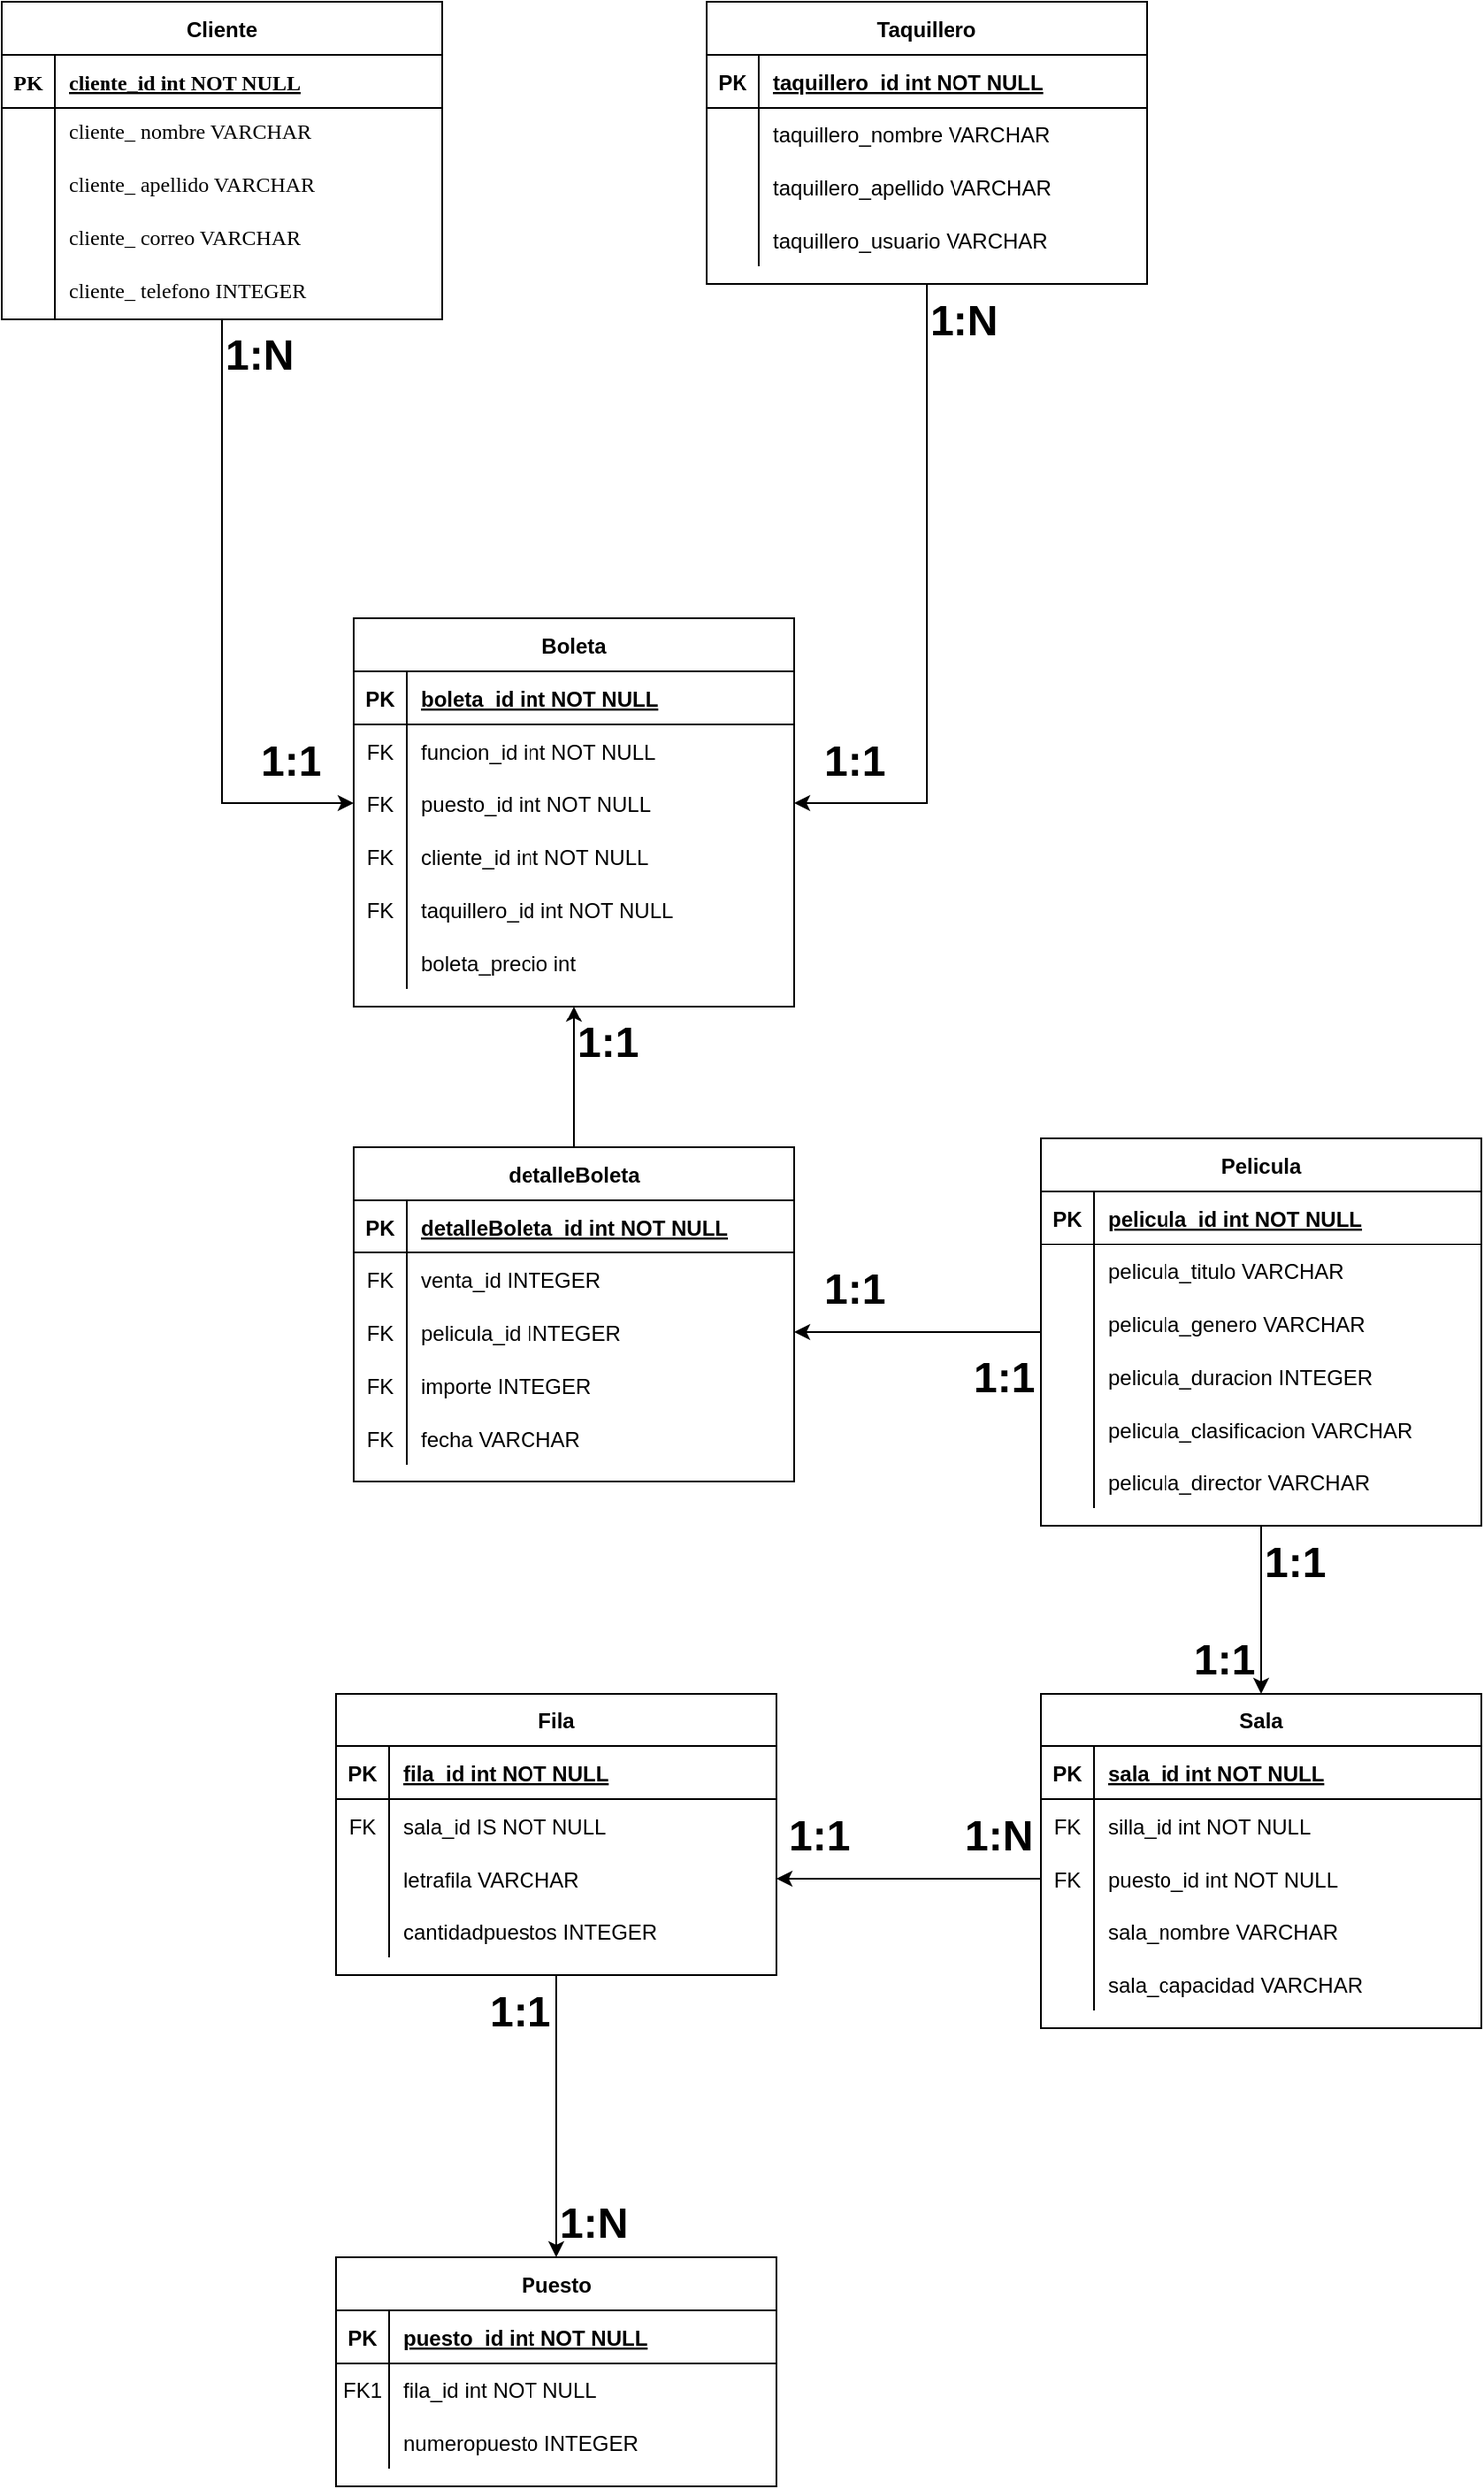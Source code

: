 <mxfile version="24.6.4" type="device">
  <diagram id="R2lEEEUBdFMjLlhIrx00" name="Page-1">
    <mxGraphModel dx="2092" dy="1554" grid="1" gridSize="10" guides="1" tooltips="1" connect="1" arrows="1" fold="1" page="1" pageScale="1" pageWidth="850" pageHeight="1100" math="0" shadow="0" extFonts="Permanent Marker^https://fonts.googleapis.com/css?family=Permanent+Marker">
      <root>
        <mxCell id="0" />
        <mxCell id="1" parent="0" />
        <mxCell id="C-vyLk0tnHw3VtMMgP7b-13" value="Sala" style="shape=table;startSize=30;container=1;collapsible=1;childLayout=tableLayout;fixedRows=1;rowLines=0;fontStyle=1;align=center;resizeLast=1;" parent="1" vertex="1">
          <mxGeometry x="595" y="970" width="250" height="190" as="geometry">
            <mxRectangle x="100" y="900" width="60" height="30" as="alternateBounds" />
          </mxGeometry>
        </mxCell>
        <mxCell id="C-vyLk0tnHw3VtMMgP7b-14" value="" style="shape=partialRectangle;collapsible=0;dropTarget=0;pointerEvents=0;fillColor=none;points=[[0,0.5],[1,0.5]];portConstraint=eastwest;top=0;left=0;right=0;bottom=1;" parent="C-vyLk0tnHw3VtMMgP7b-13" vertex="1">
          <mxGeometry y="30" width="250" height="30" as="geometry" />
        </mxCell>
        <mxCell id="C-vyLk0tnHw3VtMMgP7b-15" value="PK" style="shape=partialRectangle;overflow=hidden;connectable=0;fillColor=none;top=0;left=0;bottom=0;right=0;fontStyle=1;" parent="C-vyLk0tnHw3VtMMgP7b-14" vertex="1">
          <mxGeometry width="30" height="30" as="geometry">
            <mxRectangle width="30" height="30" as="alternateBounds" />
          </mxGeometry>
        </mxCell>
        <mxCell id="C-vyLk0tnHw3VtMMgP7b-16" value="sala_id int NOT NULL " style="shape=partialRectangle;overflow=hidden;connectable=0;fillColor=none;top=0;left=0;bottom=0;right=0;align=left;spacingLeft=6;fontStyle=5;" parent="C-vyLk0tnHw3VtMMgP7b-14" vertex="1">
          <mxGeometry x="30" width="220" height="30" as="geometry">
            <mxRectangle width="220" height="30" as="alternateBounds" />
          </mxGeometry>
        </mxCell>
        <mxCell id="c5PY7Ekf0iH2OtFs-mtX-126" value="" style="shape=partialRectangle;collapsible=0;dropTarget=0;pointerEvents=0;fillColor=none;points=[[0,0.5],[1,0.5]];portConstraint=eastwest;top=0;left=0;right=0;bottom=0;" parent="C-vyLk0tnHw3VtMMgP7b-13" vertex="1">
          <mxGeometry y="60" width="250" height="30" as="geometry" />
        </mxCell>
        <mxCell id="c5PY7Ekf0iH2OtFs-mtX-127" value="FK" style="shape=partialRectangle;overflow=hidden;connectable=0;fillColor=none;top=0;left=0;bottom=0;right=0;" parent="c5PY7Ekf0iH2OtFs-mtX-126" vertex="1">
          <mxGeometry width="30" height="30" as="geometry">
            <mxRectangle width="30" height="30" as="alternateBounds" />
          </mxGeometry>
        </mxCell>
        <mxCell id="c5PY7Ekf0iH2OtFs-mtX-128" value="silla_id int NOT NULL " style="shape=partialRectangle;overflow=hidden;connectable=0;fillColor=none;top=0;left=0;bottom=0;right=0;align=left;spacingLeft=6;" parent="c5PY7Ekf0iH2OtFs-mtX-126" vertex="1">
          <mxGeometry x="30" width="220" height="30" as="geometry">
            <mxRectangle width="220" height="30" as="alternateBounds" />
          </mxGeometry>
        </mxCell>
        <mxCell id="c5PY7Ekf0iH2OtFs-mtX-129" value="" style="shape=partialRectangle;collapsible=0;dropTarget=0;pointerEvents=0;fillColor=none;points=[[0,0.5],[1,0.5]];portConstraint=eastwest;top=0;left=0;right=0;bottom=0;" parent="C-vyLk0tnHw3VtMMgP7b-13" vertex="1">
          <mxGeometry y="90" width="250" height="30" as="geometry" />
        </mxCell>
        <mxCell id="c5PY7Ekf0iH2OtFs-mtX-130" value="FK" style="shape=partialRectangle;overflow=hidden;connectable=0;fillColor=none;top=0;left=0;bottom=0;right=0;" parent="c5PY7Ekf0iH2OtFs-mtX-129" vertex="1">
          <mxGeometry width="30" height="30" as="geometry">
            <mxRectangle width="30" height="30" as="alternateBounds" />
          </mxGeometry>
        </mxCell>
        <mxCell id="c5PY7Ekf0iH2OtFs-mtX-131" value="puesto_id int NOT NULL " style="shape=partialRectangle;overflow=hidden;connectable=0;fillColor=none;top=0;left=0;bottom=0;right=0;align=left;spacingLeft=6;" parent="c5PY7Ekf0iH2OtFs-mtX-129" vertex="1">
          <mxGeometry x="30" width="220" height="30" as="geometry">
            <mxRectangle width="220" height="30" as="alternateBounds" />
          </mxGeometry>
        </mxCell>
        <mxCell id="C-vyLk0tnHw3VtMMgP7b-20" value="" style="shape=partialRectangle;collapsible=0;dropTarget=0;pointerEvents=0;fillColor=none;points=[[0,0.5],[1,0.5]];portConstraint=eastwest;top=0;left=0;right=0;bottom=0;" parent="C-vyLk0tnHw3VtMMgP7b-13" vertex="1">
          <mxGeometry y="120" width="250" height="30" as="geometry" />
        </mxCell>
        <mxCell id="C-vyLk0tnHw3VtMMgP7b-21" value="" style="shape=partialRectangle;overflow=hidden;connectable=0;fillColor=none;top=0;left=0;bottom=0;right=0;" parent="C-vyLk0tnHw3VtMMgP7b-20" vertex="1">
          <mxGeometry width="30" height="30" as="geometry">
            <mxRectangle width="30" height="30" as="alternateBounds" />
          </mxGeometry>
        </mxCell>
        <mxCell id="C-vyLk0tnHw3VtMMgP7b-22" value="sala_nombre VARCHAR" style="shape=partialRectangle;overflow=hidden;connectable=0;fillColor=none;top=0;left=0;bottom=0;right=0;align=left;spacingLeft=6;" parent="C-vyLk0tnHw3VtMMgP7b-20" vertex="1">
          <mxGeometry x="30" width="220" height="30" as="geometry">
            <mxRectangle width="220" height="30" as="alternateBounds" />
          </mxGeometry>
        </mxCell>
        <mxCell id="c5PY7Ekf0iH2OtFs-mtX-123" value="" style="shape=partialRectangle;collapsible=0;dropTarget=0;pointerEvents=0;fillColor=none;points=[[0,0.5],[1,0.5]];portConstraint=eastwest;top=0;left=0;right=0;bottom=0;" parent="C-vyLk0tnHw3VtMMgP7b-13" vertex="1">
          <mxGeometry y="150" width="250" height="30" as="geometry" />
        </mxCell>
        <mxCell id="c5PY7Ekf0iH2OtFs-mtX-124" value="" style="shape=partialRectangle;overflow=hidden;connectable=0;fillColor=none;top=0;left=0;bottom=0;right=0;" parent="c5PY7Ekf0iH2OtFs-mtX-123" vertex="1">
          <mxGeometry width="30" height="30" as="geometry">
            <mxRectangle width="30" height="30" as="alternateBounds" />
          </mxGeometry>
        </mxCell>
        <mxCell id="c5PY7Ekf0iH2OtFs-mtX-125" value="sala_capacidad VARCHAR" style="shape=partialRectangle;overflow=hidden;connectable=0;fillColor=none;top=0;left=0;bottom=0;right=0;align=left;spacingLeft=6;" parent="c5PY7Ekf0iH2OtFs-mtX-123" vertex="1">
          <mxGeometry x="30" width="220" height="30" as="geometry">
            <mxRectangle width="220" height="30" as="alternateBounds" />
          </mxGeometry>
        </mxCell>
        <mxCell id="vUDzUZ7jGgGsliFwO7Wc-1" style="edgeStyle=orthogonalEdgeStyle;rounded=0;orthogonalLoop=1;jettySize=auto;html=1;entryX=0;entryY=0.5;entryDx=0;entryDy=0;" edge="1" parent="1" source="C-vyLk0tnHw3VtMMgP7b-23" target="c5PY7Ekf0iH2OtFs-mtX-48">
          <mxGeometry relative="1" as="geometry" />
        </mxCell>
        <mxCell id="C-vyLk0tnHw3VtMMgP7b-23" value="Cliente" style="shape=table;startSize=30;container=1;collapsible=1;childLayout=tableLayout;fixedRows=1;rowLines=0;fontStyle=1;align=center;resizeLast=1;" parent="1" vertex="1">
          <mxGeometry x="5" y="10" width="250" height="180" as="geometry">
            <mxRectangle x="100" y="30" width="80" height="30" as="alternateBounds" />
          </mxGeometry>
        </mxCell>
        <mxCell id="C-vyLk0tnHw3VtMMgP7b-24" value="" style="shape=partialRectangle;collapsible=0;dropTarget=0;pointerEvents=0;fillColor=none;points=[[0,0.5],[1,0.5]];portConstraint=eastwest;top=0;left=0;right=0;bottom=1;" parent="C-vyLk0tnHw3VtMMgP7b-23" vertex="1">
          <mxGeometry y="30" width="250" height="30" as="geometry" />
        </mxCell>
        <mxCell id="C-vyLk0tnHw3VtMMgP7b-25" value="PK" style="shape=partialRectangle;overflow=hidden;connectable=0;fillColor=none;top=0;left=0;bottom=0;right=0;fontStyle=1;fontFamily=Verdana;" parent="C-vyLk0tnHw3VtMMgP7b-24" vertex="1">
          <mxGeometry width="30" height="30" as="geometry">
            <mxRectangle width="30" height="30" as="alternateBounds" />
          </mxGeometry>
        </mxCell>
        <mxCell id="C-vyLk0tnHw3VtMMgP7b-26" value="cliente_id int NOT NULL " style="shape=partialRectangle;overflow=hidden;connectable=0;fillColor=none;top=0;left=0;bottom=0;right=0;align=left;spacingLeft=6;fontStyle=5;fontFamily=Tahoma;" parent="C-vyLk0tnHw3VtMMgP7b-24" vertex="1">
          <mxGeometry x="30" width="220" height="30" as="geometry">
            <mxRectangle width="220" height="30" as="alternateBounds" />
          </mxGeometry>
        </mxCell>
        <mxCell id="C-vyLk0tnHw3VtMMgP7b-27" value="" style="shape=partialRectangle;collapsible=0;dropTarget=0;pointerEvents=0;fillColor=none;points=[[0,0.5],[1,0.5]];portConstraint=eastwest;top=0;left=0;right=0;bottom=0;" parent="C-vyLk0tnHw3VtMMgP7b-23" vertex="1">
          <mxGeometry y="60" width="250" height="30" as="geometry" />
        </mxCell>
        <mxCell id="C-vyLk0tnHw3VtMMgP7b-28" value="" style="shape=partialRectangle;overflow=hidden;connectable=0;fillColor=none;top=0;left=0;bottom=0;right=0;verticalAlign=top;" parent="C-vyLk0tnHw3VtMMgP7b-27" vertex="1">
          <mxGeometry width="30" height="30" as="geometry">
            <mxRectangle width="30" height="30" as="alternateBounds" />
          </mxGeometry>
        </mxCell>
        <mxCell id="C-vyLk0tnHw3VtMMgP7b-29" value="cliente_ nombre VARCHAR " style="shape=partialRectangle;overflow=hidden;connectable=0;fillColor=none;top=0;left=0;bottom=0;right=0;align=left;spacingLeft=6;fontFamily=Tahoma;verticalAlign=top;fontStyle=0" parent="C-vyLk0tnHw3VtMMgP7b-27" vertex="1">
          <mxGeometry x="30" width="220" height="30" as="geometry">
            <mxRectangle width="220" height="30" as="alternateBounds" />
          </mxGeometry>
        </mxCell>
        <mxCell id="c5PY7Ekf0iH2OtFs-mtX-87" value="" style="shape=partialRectangle;collapsible=0;dropTarget=0;pointerEvents=0;fillColor=none;points=[[0,0.5],[1,0.5]];portConstraint=eastwest;top=0;left=0;right=0;bottom=0;" parent="C-vyLk0tnHw3VtMMgP7b-23" vertex="1">
          <mxGeometry y="90" width="250" height="30" as="geometry" />
        </mxCell>
        <mxCell id="c5PY7Ekf0iH2OtFs-mtX-88" value="" style="shape=partialRectangle;overflow=hidden;connectable=0;fillColor=none;top=0;left=0;bottom=0;right=0;verticalAlign=top;" parent="c5PY7Ekf0iH2OtFs-mtX-87" vertex="1">
          <mxGeometry width="30" height="30" as="geometry">
            <mxRectangle width="30" height="30" as="alternateBounds" />
          </mxGeometry>
        </mxCell>
        <mxCell id="c5PY7Ekf0iH2OtFs-mtX-89" value="cliente_ apellido VARCHAR" style="shape=partialRectangle;overflow=hidden;connectable=0;fillColor=none;top=0;left=0;bottom=0;right=0;align=left;spacingLeft=6;fontFamily=Tahoma;verticalAlign=top;" parent="c5PY7Ekf0iH2OtFs-mtX-87" vertex="1">
          <mxGeometry x="30" width="220" height="30" as="geometry">
            <mxRectangle width="220" height="30" as="alternateBounds" />
          </mxGeometry>
        </mxCell>
        <mxCell id="c5PY7Ekf0iH2OtFs-mtX-90" value="" style="shape=partialRectangle;collapsible=0;dropTarget=0;pointerEvents=0;fillColor=none;points=[[0,0.5],[1,0.5]];portConstraint=eastwest;top=0;left=0;right=0;bottom=0;" parent="C-vyLk0tnHw3VtMMgP7b-23" vertex="1">
          <mxGeometry y="120" width="250" height="30" as="geometry" />
        </mxCell>
        <mxCell id="c5PY7Ekf0iH2OtFs-mtX-91" value="" style="shape=partialRectangle;overflow=hidden;connectable=0;fillColor=none;top=0;left=0;bottom=0;right=0;verticalAlign=top;" parent="c5PY7Ekf0iH2OtFs-mtX-90" vertex="1">
          <mxGeometry width="30" height="30" as="geometry">
            <mxRectangle width="30" height="30" as="alternateBounds" />
          </mxGeometry>
        </mxCell>
        <mxCell id="c5PY7Ekf0iH2OtFs-mtX-92" value="cliente_ correo VARCHAR" style="shape=partialRectangle;overflow=hidden;connectable=0;fillColor=none;top=0;left=0;bottom=0;right=0;align=left;spacingLeft=6;fontFamily=Tahoma;verticalAlign=top;" parent="c5PY7Ekf0iH2OtFs-mtX-90" vertex="1">
          <mxGeometry x="30" width="220" height="30" as="geometry">
            <mxRectangle width="220" height="30" as="alternateBounds" />
          </mxGeometry>
        </mxCell>
        <mxCell id="c5PY7Ekf0iH2OtFs-mtX-93" value="" style="shape=partialRectangle;collapsible=0;dropTarget=0;pointerEvents=0;fillColor=none;points=[[0,0.5],[1,0.5]];portConstraint=eastwest;top=0;left=0;right=0;bottom=0;" parent="C-vyLk0tnHw3VtMMgP7b-23" vertex="1">
          <mxGeometry y="150" width="250" height="30" as="geometry" />
        </mxCell>
        <mxCell id="c5PY7Ekf0iH2OtFs-mtX-94" value="" style="shape=partialRectangle;overflow=hidden;connectable=0;fillColor=none;top=0;left=0;bottom=0;right=0;verticalAlign=top;" parent="c5PY7Ekf0iH2OtFs-mtX-93" vertex="1">
          <mxGeometry width="30" height="30" as="geometry">
            <mxRectangle width="30" height="30" as="alternateBounds" />
          </mxGeometry>
        </mxCell>
        <mxCell id="c5PY7Ekf0iH2OtFs-mtX-95" value="cliente_ telefono INTEGER" style="shape=partialRectangle;overflow=hidden;connectable=0;fillColor=none;top=0;left=0;bottom=0;right=0;align=left;spacingLeft=6;fontFamily=Tahoma;verticalAlign=top;" parent="c5PY7Ekf0iH2OtFs-mtX-93" vertex="1">
          <mxGeometry x="30" width="220" height="30" as="geometry">
            <mxRectangle width="220" height="30" as="alternateBounds" />
          </mxGeometry>
        </mxCell>
        <mxCell id="vUDzUZ7jGgGsliFwO7Wc-30" style="edgeStyle=orthogonalEdgeStyle;rounded=0;orthogonalLoop=1;jettySize=auto;html=1;entryX=0.5;entryY=0;entryDx=0;entryDy=0;" edge="1" parent="1" source="c5PY7Ekf0iH2OtFs-mtX-1" target="c5PY7Ekf0iH2OtFs-mtX-61">
          <mxGeometry relative="1" as="geometry" />
        </mxCell>
        <mxCell id="c5PY7Ekf0iH2OtFs-mtX-1" value="Fila" style="shape=table;startSize=30;container=1;collapsible=1;childLayout=tableLayout;fixedRows=1;rowLines=0;fontStyle=1;align=center;resizeLast=1;" parent="1" vertex="1">
          <mxGeometry x="195" y="970" width="250" height="160" as="geometry">
            <mxRectangle x="100" y="1240" width="80" height="30" as="alternateBounds" />
          </mxGeometry>
        </mxCell>
        <mxCell id="c5PY7Ekf0iH2OtFs-mtX-2" value="" style="shape=partialRectangle;collapsible=0;dropTarget=0;pointerEvents=0;fillColor=none;points=[[0,0.5],[1,0.5]];portConstraint=eastwest;top=0;left=0;right=0;bottom=1;" parent="c5PY7Ekf0iH2OtFs-mtX-1" vertex="1">
          <mxGeometry y="30" width="250" height="30" as="geometry" />
        </mxCell>
        <mxCell id="c5PY7Ekf0iH2OtFs-mtX-3" value="PK" style="shape=partialRectangle;overflow=hidden;connectable=0;fillColor=none;top=0;left=0;bottom=0;right=0;fontStyle=1;" parent="c5PY7Ekf0iH2OtFs-mtX-2" vertex="1">
          <mxGeometry width="30" height="30" as="geometry">
            <mxRectangle width="30" height="30" as="alternateBounds" />
          </mxGeometry>
        </mxCell>
        <mxCell id="c5PY7Ekf0iH2OtFs-mtX-4" value="fila_id int NOT NULL " style="shape=partialRectangle;overflow=hidden;connectable=0;fillColor=none;top=0;left=0;bottom=0;right=0;align=left;spacingLeft=6;fontStyle=5;" parent="c5PY7Ekf0iH2OtFs-mtX-2" vertex="1">
          <mxGeometry x="30" width="220" height="30" as="geometry">
            <mxRectangle width="220" height="30" as="alternateBounds" />
          </mxGeometry>
        </mxCell>
        <mxCell id="c5PY7Ekf0iH2OtFs-mtX-8" value="" style="shape=partialRectangle;collapsible=0;dropTarget=0;pointerEvents=0;fillColor=none;points=[[0,0.5],[1,0.5]];portConstraint=eastwest;top=0;left=0;right=0;bottom=0;" parent="c5PY7Ekf0iH2OtFs-mtX-1" vertex="1">
          <mxGeometry y="60" width="250" height="30" as="geometry" />
        </mxCell>
        <mxCell id="c5PY7Ekf0iH2OtFs-mtX-9" value="FK" style="shape=partialRectangle;overflow=hidden;connectable=0;fillColor=none;top=0;left=0;bottom=0;right=0;" parent="c5PY7Ekf0iH2OtFs-mtX-8" vertex="1">
          <mxGeometry width="30" height="30" as="geometry">
            <mxRectangle width="30" height="30" as="alternateBounds" />
          </mxGeometry>
        </mxCell>
        <mxCell id="c5PY7Ekf0iH2OtFs-mtX-10" value="sala_id IS NOT NULL" style="shape=partialRectangle;overflow=hidden;connectable=0;fillColor=none;top=0;left=0;bottom=0;right=0;align=left;spacingLeft=6;" parent="c5PY7Ekf0iH2OtFs-mtX-8" vertex="1">
          <mxGeometry x="30" width="220" height="30" as="geometry">
            <mxRectangle width="220" height="30" as="alternateBounds" />
          </mxGeometry>
        </mxCell>
        <mxCell id="c5PY7Ekf0iH2OtFs-mtX-111" value="" style="shape=partialRectangle;collapsible=0;dropTarget=0;pointerEvents=0;fillColor=none;points=[[0,0.5],[1,0.5]];portConstraint=eastwest;top=0;left=0;right=0;bottom=0;" parent="c5PY7Ekf0iH2OtFs-mtX-1" vertex="1">
          <mxGeometry y="90" width="250" height="30" as="geometry" />
        </mxCell>
        <mxCell id="c5PY7Ekf0iH2OtFs-mtX-112" value="" style="shape=partialRectangle;overflow=hidden;connectable=0;fillColor=none;top=0;left=0;bottom=0;right=0;" parent="c5PY7Ekf0iH2OtFs-mtX-111" vertex="1">
          <mxGeometry width="30" height="30" as="geometry">
            <mxRectangle width="30" height="30" as="alternateBounds" />
          </mxGeometry>
        </mxCell>
        <mxCell id="c5PY7Ekf0iH2OtFs-mtX-113" value="letrafila VARCHAR" style="shape=partialRectangle;overflow=hidden;connectable=0;fillColor=none;top=0;left=0;bottom=0;right=0;align=left;spacingLeft=6;" parent="c5PY7Ekf0iH2OtFs-mtX-111" vertex="1">
          <mxGeometry x="30" width="220" height="30" as="geometry">
            <mxRectangle width="220" height="30" as="alternateBounds" />
          </mxGeometry>
        </mxCell>
        <mxCell id="c5PY7Ekf0iH2OtFs-mtX-108" value="" style="shape=partialRectangle;collapsible=0;dropTarget=0;pointerEvents=0;fillColor=none;points=[[0,0.5],[1,0.5]];portConstraint=eastwest;top=0;left=0;right=0;bottom=0;" parent="c5PY7Ekf0iH2OtFs-mtX-1" vertex="1">
          <mxGeometry y="120" width="250" height="30" as="geometry" />
        </mxCell>
        <mxCell id="c5PY7Ekf0iH2OtFs-mtX-109" value="" style="shape=partialRectangle;overflow=hidden;connectable=0;fillColor=none;top=0;left=0;bottom=0;right=0;" parent="c5PY7Ekf0iH2OtFs-mtX-108" vertex="1">
          <mxGeometry width="30" height="30" as="geometry">
            <mxRectangle width="30" height="30" as="alternateBounds" />
          </mxGeometry>
        </mxCell>
        <mxCell id="c5PY7Ekf0iH2OtFs-mtX-110" value="cantidadpuestos INTEGER" style="shape=partialRectangle;overflow=hidden;connectable=0;fillColor=none;top=0;left=0;bottom=0;right=0;align=left;spacingLeft=6;" parent="c5PY7Ekf0iH2OtFs-mtX-108" vertex="1">
          <mxGeometry x="30" width="220" height="30" as="geometry">
            <mxRectangle width="220" height="30" as="alternateBounds" />
          </mxGeometry>
        </mxCell>
        <mxCell id="vUDzUZ7jGgGsliFwO7Wc-27" style="edgeStyle=orthogonalEdgeStyle;rounded=0;orthogonalLoop=1;jettySize=auto;html=1;entryX=1;entryY=0.5;entryDx=0;entryDy=0;" edge="1" parent="1" source="c5PY7Ekf0iH2OtFs-mtX-11" target="vUDzUZ7jGgGsliFwO7Wc-10">
          <mxGeometry relative="1" as="geometry" />
        </mxCell>
        <mxCell id="vUDzUZ7jGgGsliFwO7Wc-28" style="edgeStyle=orthogonalEdgeStyle;rounded=0;orthogonalLoop=1;jettySize=auto;html=1;" edge="1" parent="1" source="c5PY7Ekf0iH2OtFs-mtX-11" target="C-vyLk0tnHw3VtMMgP7b-13">
          <mxGeometry relative="1" as="geometry" />
        </mxCell>
        <mxCell id="c5PY7Ekf0iH2OtFs-mtX-11" value="Pelicula" style="shape=table;startSize=30;container=1;collapsible=1;childLayout=tableLayout;fixedRows=1;rowLines=0;fontStyle=1;align=center;resizeLast=1;" parent="1" vertex="1">
          <mxGeometry x="595" y="655" width="250" height="220" as="geometry">
            <mxRectangle x="100" y="1440" width="80" height="30" as="alternateBounds" />
          </mxGeometry>
        </mxCell>
        <mxCell id="c5PY7Ekf0iH2OtFs-mtX-12" value="" style="shape=partialRectangle;collapsible=0;dropTarget=0;pointerEvents=0;fillColor=none;points=[[0,0.5],[1,0.5]];portConstraint=eastwest;top=0;left=0;right=0;bottom=1;" parent="c5PY7Ekf0iH2OtFs-mtX-11" vertex="1">
          <mxGeometry y="30" width="250" height="30" as="geometry" />
        </mxCell>
        <mxCell id="c5PY7Ekf0iH2OtFs-mtX-13" value="PK" style="shape=partialRectangle;overflow=hidden;connectable=0;fillColor=none;top=0;left=0;bottom=0;right=0;fontStyle=1;" parent="c5PY7Ekf0iH2OtFs-mtX-12" vertex="1">
          <mxGeometry width="30" height="30" as="geometry">
            <mxRectangle width="30" height="30" as="alternateBounds" />
          </mxGeometry>
        </mxCell>
        <mxCell id="c5PY7Ekf0iH2OtFs-mtX-14" value="pelicula_id int NOT NULL " style="shape=partialRectangle;overflow=hidden;connectable=0;fillColor=none;top=0;left=0;bottom=0;right=0;align=left;spacingLeft=6;fontStyle=5;" parent="c5PY7Ekf0iH2OtFs-mtX-12" vertex="1">
          <mxGeometry x="30" width="220" height="30" as="geometry">
            <mxRectangle width="220" height="30" as="alternateBounds" />
          </mxGeometry>
        </mxCell>
        <mxCell id="c5PY7Ekf0iH2OtFs-mtX-15" value="" style="shape=partialRectangle;collapsible=0;dropTarget=0;pointerEvents=0;fillColor=none;points=[[0,0.5],[1,0.5]];portConstraint=eastwest;top=0;left=0;right=0;bottom=0;" parent="c5PY7Ekf0iH2OtFs-mtX-11" vertex="1">
          <mxGeometry y="60" width="250" height="30" as="geometry" />
        </mxCell>
        <mxCell id="c5PY7Ekf0iH2OtFs-mtX-16" value="" style="shape=partialRectangle;overflow=hidden;connectable=0;fillColor=none;top=0;left=0;bottom=0;right=0;" parent="c5PY7Ekf0iH2OtFs-mtX-15" vertex="1">
          <mxGeometry width="30" height="30" as="geometry">
            <mxRectangle width="30" height="30" as="alternateBounds" />
          </mxGeometry>
        </mxCell>
        <mxCell id="c5PY7Ekf0iH2OtFs-mtX-17" value="pelicula_titulo VARCHAR" style="shape=partialRectangle;overflow=hidden;connectable=0;fillColor=none;top=0;left=0;bottom=0;right=0;align=left;spacingLeft=6;" parent="c5PY7Ekf0iH2OtFs-mtX-15" vertex="1">
          <mxGeometry x="30" width="220" height="30" as="geometry">
            <mxRectangle width="220" height="30" as="alternateBounds" />
          </mxGeometry>
        </mxCell>
        <mxCell id="c5PY7Ekf0iH2OtFs-mtX-18" value="" style="shape=partialRectangle;collapsible=0;dropTarget=0;pointerEvents=0;fillColor=none;points=[[0,0.5],[1,0.5]];portConstraint=eastwest;top=0;left=0;right=0;bottom=0;" parent="c5PY7Ekf0iH2OtFs-mtX-11" vertex="1">
          <mxGeometry y="90" width="250" height="30" as="geometry" />
        </mxCell>
        <mxCell id="c5PY7Ekf0iH2OtFs-mtX-19" value="" style="shape=partialRectangle;overflow=hidden;connectable=0;fillColor=none;top=0;left=0;bottom=0;right=0;" parent="c5PY7Ekf0iH2OtFs-mtX-18" vertex="1">
          <mxGeometry width="30" height="30" as="geometry">
            <mxRectangle width="30" height="30" as="alternateBounds" />
          </mxGeometry>
        </mxCell>
        <mxCell id="c5PY7Ekf0iH2OtFs-mtX-20" value="pelicula_genero VARCHAR" style="shape=partialRectangle;overflow=hidden;connectable=0;fillColor=none;top=0;left=0;bottom=0;right=0;align=left;spacingLeft=6;" parent="c5PY7Ekf0iH2OtFs-mtX-18" vertex="1">
          <mxGeometry x="30" width="220" height="30" as="geometry">
            <mxRectangle width="220" height="30" as="alternateBounds" />
          </mxGeometry>
        </mxCell>
        <mxCell id="c5PY7Ekf0iH2OtFs-mtX-114" value="" style="shape=partialRectangle;collapsible=0;dropTarget=0;pointerEvents=0;fillColor=none;points=[[0,0.5],[1,0.5]];portConstraint=eastwest;top=0;left=0;right=0;bottom=0;" parent="c5PY7Ekf0iH2OtFs-mtX-11" vertex="1">
          <mxGeometry y="120" width="250" height="30" as="geometry" />
        </mxCell>
        <mxCell id="c5PY7Ekf0iH2OtFs-mtX-115" value="" style="shape=partialRectangle;overflow=hidden;connectable=0;fillColor=none;top=0;left=0;bottom=0;right=0;" parent="c5PY7Ekf0iH2OtFs-mtX-114" vertex="1">
          <mxGeometry width="30" height="30" as="geometry">
            <mxRectangle width="30" height="30" as="alternateBounds" />
          </mxGeometry>
        </mxCell>
        <mxCell id="c5PY7Ekf0iH2OtFs-mtX-116" value="pelicula_duracion INTEGER" style="shape=partialRectangle;overflow=hidden;connectable=0;fillColor=none;top=0;left=0;bottom=0;right=0;align=left;spacingLeft=6;" parent="c5PY7Ekf0iH2OtFs-mtX-114" vertex="1">
          <mxGeometry x="30" width="220" height="30" as="geometry">
            <mxRectangle width="220" height="30" as="alternateBounds" />
          </mxGeometry>
        </mxCell>
        <mxCell id="c5PY7Ekf0iH2OtFs-mtX-117" value="" style="shape=partialRectangle;collapsible=0;dropTarget=0;pointerEvents=0;fillColor=none;points=[[0,0.5],[1,0.5]];portConstraint=eastwest;top=0;left=0;right=0;bottom=0;" parent="c5PY7Ekf0iH2OtFs-mtX-11" vertex="1">
          <mxGeometry y="150" width="250" height="30" as="geometry" />
        </mxCell>
        <mxCell id="c5PY7Ekf0iH2OtFs-mtX-118" value="" style="shape=partialRectangle;overflow=hidden;connectable=0;fillColor=none;top=0;left=0;bottom=0;right=0;" parent="c5PY7Ekf0iH2OtFs-mtX-117" vertex="1">
          <mxGeometry width="30" height="30" as="geometry">
            <mxRectangle width="30" height="30" as="alternateBounds" />
          </mxGeometry>
        </mxCell>
        <mxCell id="c5PY7Ekf0iH2OtFs-mtX-119" value="pelicula_clasificacion VARCHAR" style="shape=partialRectangle;overflow=hidden;connectable=0;fillColor=none;top=0;left=0;bottom=0;right=0;align=left;spacingLeft=6;" parent="c5PY7Ekf0iH2OtFs-mtX-117" vertex="1">
          <mxGeometry x="30" width="220" height="30" as="geometry">
            <mxRectangle width="220" height="30" as="alternateBounds" />
          </mxGeometry>
        </mxCell>
        <mxCell id="c5PY7Ekf0iH2OtFs-mtX-120" value="" style="shape=partialRectangle;collapsible=0;dropTarget=0;pointerEvents=0;fillColor=none;points=[[0,0.5],[1,0.5]];portConstraint=eastwest;top=0;left=0;right=0;bottom=0;" parent="c5PY7Ekf0iH2OtFs-mtX-11" vertex="1">
          <mxGeometry y="180" width="250" height="30" as="geometry" />
        </mxCell>
        <mxCell id="c5PY7Ekf0iH2OtFs-mtX-121" value="" style="shape=partialRectangle;overflow=hidden;connectable=0;fillColor=none;top=0;left=0;bottom=0;right=0;" parent="c5PY7Ekf0iH2OtFs-mtX-120" vertex="1">
          <mxGeometry width="30" height="30" as="geometry">
            <mxRectangle width="30" height="30" as="alternateBounds" />
          </mxGeometry>
        </mxCell>
        <mxCell id="c5PY7Ekf0iH2OtFs-mtX-122" value="pelicula_director VARCHAR" style="shape=partialRectangle;overflow=hidden;connectable=0;fillColor=none;top=0;left=0;bottom=0;right=0;align=left;spacingLeft=6;" parent="c5PY7Ekf0iH2OtFs-mtX-120" vertex="1">
          <mxGeometry x="30" width="220" height="30" as="geometry">
            <mxRectangle width="220" height="30" as="alternateBounds" />
          </mxGeometry>
        </mxCell>
        <mxCell id="c5PY7Ekf0iH2OtFs-mtX-41" value="Boleta" style="shape=table;startSize=30;container=1;collapsible=1;childLayout=tableLayout;fixedRows=1;rowLines=0;fontStyle=1;align=center;resizeLast=1;" parent="1" vertex="1">
          <mxGeometry x="205" y="360" width="250" height="220" as="geometry">
            <mxRectangle x="100" y="390" width="70" height="30" as="alternateBounds" />
          </mxGeometry>
        </mxCell>
        <mxCell id="c5PY7Ekf0iH2OtFs-mtX-42" value="" style="shape=partialRectangle;collapsible=0;dropTarget=0;pointerEvents=0;fillColor=none;points=[[0,0.5],[1,0.5]];portConstraint=eastwest;top=0;left=0;right=0;bottom=1;" parent="c5PY7Ekf0iH2OtFs-mtX-41" vertex="1">
          <mxGeometry y="30" width="250" height="30" as="geometry" />
        </mxCell>
        <mxCell id="c5PY7Ekf0iH2OtFs-mtX-43" value="PK" style="shape=partialRectangle;overflow=hidden;connectable=0;fillColor=none;top=0;left=0;bottom=0;right=0;fontStyle=1;" parent="c5PY7Ekf0iH2OtFs-mtX-42" vertex="1">
          <mxGeometry width="30" height="30" as="geometry">
            <mxRectangle width="30" height="30" as="alternateBounds" />
          </mxGeometry>
        </mxCell>
        <mxCell id="c5PY7Ekf0iH2OtFs-mtX-44" value="boleta_id int NOT NULL " style="shape=partialRectangle;overflow=hidden;connectable=0;fillColor=none;top=0;left=0;bottom=0;right=0;align=left;spacingLeft=6;fontStyle=5;" parent="c5PY7Ekf0iH2OtFs-mtX-42" vertex="1">
          <mxGeometry x="30" width="220" height="30" as="geometry">
            <mxRectangle width="220" height="30" as="alternateBounds" />
          </mxGeometry>
        </mxCell>
        <mxCell id="c5PY7Ekf0iH2OtFs-mtX-45" value="" style="shape=partialRectangle;collapsible=0;dropTarget=0;pointerEvents=0;fillColor=none;points=[[0,0.5],[1,0.5]];portConstraint=eastwest;top=0;left=0;right=0;bottom=0;" parent="c5PY7Ekf0iH2OtFs-mtX-41" vertex="1">
          <mxGeometry y="60" width="250" height="30" as="geometry" />
        </mxCell>
        <mxCell id="c5PY7Ekf0iH2OtFs-mtX-46" value="FK" style="shape=partialRectangle;overflow=hidden;connectable=0;fillColor=none;top=0;left=0;bottom=0;right=0;" parent="c5PY7Ekf0iH2OtFs-mtX-45" vertex="1">
          <mxGeometry width="30" height="30" as="geometry">
            <mxRectangle width="30" height="30" as="alternateBounds" />
          </mxGeometry>
        </mxCell>
        <mxCell id="c5PY7Ekf0iH2OtFs-mtX-47" value="funcion_id int NOT NULL" style="shape=partialRectangle;overflow=hidden;connectable=0;fillColor=none;top=0;left=0;bottom=0;right=0;align=left;spacingLeft=6;" parent="c5PY7Ekf0iH2OtFs-mtX-45" vertex="1">
          <mxGeometry x="30" width="220" height="30" as="geometry">
            <mxRectangle width="220" height="30" as="alternateBounds" />
          </mxGeometry>
        </mxCell>
        <mxCell id="c5PY7Ekf0iH2OtFs-mtX-48" value="" style="shape=partialRectangle;collapsible=0;dropTarget=0;pointerEvents=0;fillColor=none;points=[[0,0.5],[1,0.5]];portConstraint=eastwest;top=0;left=0;right=0;bottom=0;" parent="c5PY7Ekf0iH2OtFs-mtX-41" vertex="1">
          <mxGeometry y="90" width="250" height="30" as="geometry" />
        </mxCell>
        <mxCell id="c5PY7Ekf0iH2OtFs-mtX-49" value="FK" style="shape=partialRectangle;overflow=hidden;connectable=0;fillColor=none;top=0;left=0;bottom=0;right=0;" parent="c5PY7Ekf0iH2OtFs-mtX-48" vertex="1">
          <mxGeometry width="30" height="30" as="geometry">
            <mxRectangle width="30" height="30" as="alternateBounds" />
          </mxGeometry>
        </mxCell>
        <mxCell id="c5PY7Ekf0iH2OtFs-mtX-50" value="puesto_id int NOT NULL" style="shape=partialRectangle;overflow=hidden;connectable=0;fillColor=none;top=0;left=0;bottom=0;right=0;align=left;spacingLeft=6;" parent="c5PY7Ekf0iH2OtFs-mtX-48" vertex="1">
          <mxGeometry x="30" width="220" height="30" as="geometry">
            <mxRectangle width="220" height="30" as="alternateBounds" />
          </mxGeometry>
        </mxCell>
        <mxCell id="c5PY7Ekf0iH2OtFs-mtX-99" value="" style="shape=partialRectangle;collapsible=0;dropTarget=0;pointerEvents=0;fillColor=none;points=[[0,0.5],[1,0.5]];portConstraint=eastwest;top=0;left=0;right=0;bottom=0;" parent="c5PY7Ekf0iH2OtFs-mtX-41" vertex="1">
          <mxGeometry y="120" width="250" height="30" as="geometry" />
        </mxCell>
        <mxCell id="c5PY7Ekf0iH2OtFs-mtX-100" value="FK" style="shape=partialRectangle;overflow=hidden;connectable=0;fillColor=none;top=0;left=0;bottom=0;right=0;" parent="c5PY7Ekf0iH2OtFs-mtX-99" vertex="1">
          <mxGeometry width="30" height="30" as="geometry">
            <mxRectangle width="30" height="30" as="alternateBounds" />
          </mxGeometry>
        </mxCell>
        <mxCell id="c5PY7Ekf0iH2OtFs-mtX-101" value="cliente_id int NOT NULL" style="shape=partialRectangle;overflow=hidden;connectable=0;fillColor=none;top=0;left=0;bottom=0;right=0;align=left;spacingLeft=6;" parent="c5PY7Ekf0iH2OtFs-mtX-99" vertex="1">
          <mxGeometry x="30" width="220" height="30" as="geometry">
            <mxRectangle width="220" height="30" as="alternateBounds" />
          </mxGeometry>
        </mxCell>
        <mxCell id="c5PY7Ekf0iH2OtFs-mtX-102" value="" style="shape=partialRectangle;collapsible=0;dropTarget=0;pointerEvents=0;fillColor=none;points=[[0,0.5],[1,0.5]];portConstraint=eastwest;top=0;left=0;right=0;bottom=0;" parent="c5PY7Ekf0iH2OtFs-mtX-41" vertex="1">
          <mxGeometry y="150" width="250" height="30" as="geometry" />
        </mxCell>
        <mxCell id="c5PY7Ekf0iH2OtFs-mtX-103" value="FK" style="shape=partialRectangle;overflow=hidden;connectable=0;fillColor=none;top=0;left=0;bottom=0;right=0;" parent="c5PY7Ekf0iH2OtFs-mtX-102" vertex="1">
          <mxGeometry width="30" height="30" as="geometry">
            <mxRectangle width="30" height="30" as="alternateBounds" />
          </mxGeometry>
        </mxCell>
        <mxCell id="c5PY7Ekf0iH2OtFs-mtX-104" value="taquillero_id int NOT NULL" style="shape=partialRectangle;overflow=hidden;connectable=0;fillColor=none;top=0;left=0;bottom=0;right=0;align=left;spacingLeft=6;" parent="c5PY7Ekf0iH2OtFs-mtX-102" vertex="1">
          <mxGeometry x="30" width="220" height="30" as="geometry">
            <mxRectangle width="220" height="30" as="alternateBounds" />
          </mxGeometry>
        </mxCell>
        <mxCell id="c5PY7Ekf0iH2OtFs-mtX-105" value="" style="shape=partialRectangle;collapsible=0;dropTarget=0;pointerEvents=0;fillColor=none;points=[[0,0.5],[1,0.5]];portConstraint=eastwest;top=0;left=0;right=0;bottom=0;" parent="c5PY7Ekf0iH2OtFs-mtX-41" vertex="1">
          <mxGeometry y="180" width="250" height="30" as="geometry" />
        </mxCell>
        <mxCell id="c5PY7Ekf0iH2OtFs-mtX-106" value="" style="shape=partialRectangle;overflow=hidden;connectable=0;fillColor=none;top=0;left=0;bottom=0;right=0;" parent="c5PY7Ekf0iH2OtFs-mtX-105" vertex="1">
          <mxGeometry width="30" height="30" as="geometry">
            <mxRectangle width="30" height="30" as="alternateBounds" />
          </mxGeometry>
        </mxCell>
        <mxCell id="c5PY7Ekf0iH2OtFs-mtX-107" value="boleta_precio int " style="shape=partialRectangle;overflow=hidden;connectable=0;fillColor=none;top=0;left=0;bottom=0;right=0;align=left;spacingLeft=6;" parent="c5PY7Ekf0iH2OtFs-mtX-105" vertex="1">
          <mxGeometry x="30" width="220" height="30" as="geometry">
            <mxRectangle width="220" height="30" as="alternateBounds" />
          </mxGeometry>
        </mxCell>
        <mxCell id="c5PY7Ekf0iH2OtFs-mtX-61" value="Puesto" style="shape=table;startSize=30;container=1;collapsible=1;childLayout=tableLayout;fixedRows=1;rowLines=0;fontStyle=1;align=center;resizeLast=1;" parent="1" vertex="1">
          <mxGeometry x="195" y="1290" width="250" height="130" as="geometry">
            <mxRectangle x="100" y="1100" width="80" height="30" as="alternateBounds" />
          </mxGeometry>
        </mxCell>
        <mxCell id="c5PY7Ekf0iH2OtFs-mtX-62" value="" style="shape=partialRectangle;collapsible=0;dropTarget=0;pointerEvents=0;fillColor=none;points=[[0,0.5],[1,0.5]];portConstraint=eastwest;top=0;left=0;right=0;bottom=1;" parent="c5PY7Ekf0iH2OtFs-mtX-61" vertex="1">
          <mxGeometry y="30" width="250" height="30" as="geometry" />
        </mxCell>
        <mxCell id="c5PY7Ekf0iH2OtFs-mtX-63" value="PK" style="shape=partialRectangle;overflow=hidden;connectable=0;fillColor=none;top=0;left=0;bottom=0;right=0;fontStyle=1;" parent="c5PY7Ekf0iH2OtFs-mtX-62" vertex="1">
          <mxGeometry width="30" height="30" as="geometry">
            <mxRectangle width="30" height="30" as="alternateBounds" />
          </mxGeometry>
        </mxCell>
        <mxCell id="c5PY7Ekf0iH2OtFs-mtX-64" value="puesto_id int NOT NULL " style="shape=partialRectangle;overflow=hidden;connectable=0;fillColor=none;top=0;left=0;bottom=0;right=0;align=left;spacingLeft=6;fontStyle=5;" parent="c5PY7Ekf0iH2OtFs-mtX-62" vertex="1">
          <mxGeometry x="30" width="220" height="30" as="geometry">
            <mxRectangle width="220" height="30" as="alternateBounds" />
          </mxGeometry>
        </mxCell>
        <mxCell id="c5PY7Ekf0iH2OtFs-mtX-65" value="" style="shape=partialRectangle;collapsible=0;dropTarget=0;pointerEvents=0;fillColor=none;points=[[0,0.5],[1,0.5]];portConstraint=eastwest;top=0;left=0;right=0;bottom=0;" parent="c5PY7Ekf0iH2OtFs-mtX-61" vertex="1">
          <mxGeometry y="60" width="250" height="30" as="geometry" />
        </mxCell>
        <mxCell id="c5PY7Ekf0iH2OtFs-mtX-66" value="FK1" style="shape=partialRectangle;overflow=hidden;connectable=0;fillColor=none;top=0;left=0;bottom=0;right=0;" parent="c5PY7Ekf0iH2OtFs-mtX-65" vertex="1">
          <mxGeometry width="30" height="30" as="geometry">
            <mxRectangle width="30" height="30" as="alternateBounds" />
          </mxGeometry>
        </mxCell>
        <mxCell id="c5PY7Ekf0iH2OtFs-mtX-67" value="fila_id int NOT NULL" style="shape=partialRectangle;overflow=hidden;connectable=0;fillColor=none;top=0;left=0;bottom=0;right=0;align=left;spacingLeft=6;" parent="c5PY7Ekf0iH2OtFs-mtX-65" vertex="1">
          <mxGeometry x="30" width="220" height="30" as="geometry">
            <mxRectangle width="220" height="30" as="alternateBounds" />
          </mxGeometry>
        </mxCell>
        <mxCell id="c5PY7Ekf0iH2OtFs-mtX-68" value="" style="shape=partialRectangle;collapsible=0;dropTarget=0;pointerEvents=0;fillColor=none;points=[[0,0.5],[1,0.5]];portConstraint=eastwest;top=0;left=0;right=0;bottom=0;" parent="c5PY7Ekf0iH2OtFs-mtX-61" vertex="1">
          <mxGeometry y="90" width="250" height="30" as="geometry" />
        </mxCell>
        <mxCell id="c5PY7Ekf0iH2OtFs-mtX-69" value="" style="shape=partialRectangle;overflow=hidden;connectable=0;fillColor=none;top=0;left=0;bottom=0;right=0;" parent="c5PY7Ekf0iH2OtFs-mtX-68" vertex="1">
          <mxGeometry width="30" height="30" as="geometry">
            <mxRectangle width="30" height="30" as="alternateBounds" />
          </mxGeometry>
        </mxCell>
        <mxCell id="c5PY7Ekf0iH2OtFs-mtX-70" value="numeropuesto INTEGER" style="shape=partialRectangle;overflow=hidden;connectable=0;fillColor=none;top=0;left=0;bottom=0;right=0;align=left;spacingLeft=6;" parent="c5PY7Ekf0iH2OtFs-mtX-68" vertex="1">
          <mxGeometry x="30" width="220" height="30" as="geometry">
            <mxRectangle width="220" height="30" as="alternateBounds" />
          </mxGeometry>
        </mxCell>
        <mxCell id="vUDzUZ7jGgGsliFwO7Wc-2" style="edgeStyle=orthogonalEdgeStyle;rounded=0;orthogonalLoop=1;jettySize=auto;html=1;entryX=1;entryY=0.5;entryDx=0;entryDy=0;" edge="1" parent="1" source="C-vyLk0tnHw3VtMMgP7b-2" target="c5PY7Ekf0iH2OtFs-mtX-48">
          <mxGeometry relative="1" as="geometry" />
        </mxCell>
        <mxCell id="C-vyLk0tnHw3VtMMgP7b-2" value="Taquillero" style="shape=table;startSize=30;container=1;collapsible=1;childLayout=tableLayout;fixedRows=1;rowLines=0;fontStyle=1;align=center;resizeLast=1;" parent="1" vertex="1">
          <mxGeometry x="405" y="10" width="250" height="160" as="geometry">
            <mxRectangle x="100" y="220" width="90" height="30" as="alternateBounds" />
          </mxGeometry>
        </mxCell>
        <mxCell id="C-vyLk0tnHw3VtMMgP7b-3" value="" style="shape=partialRectangle;collapsible=0;dropTarget=0;pointerEvents=0;fillColor=none;points=[[0,0.5],[1,0.5]];portConstraint=eastwest;top=0;left=0;right=0;bottom=1;" parent="C-vyLk0tnHw3VtMMgP7b-2" vertex="1">
          <mxGeometry y="30" width="250" height="30" as="geometry" />
        </mxCell>
        <mxCell id="C-vyLk0tnHw3VtMMgP7b-4" value="PK" style="shape=partialRectangle;overflow=hidden;connectable=0;fillColor=none;top=0;left=0;bottom=0;right=0;fontStyle=1;" parent="C-vyLk0tnHw3VtMMgP7b-3" vertex="1">
          <mxGeometry width="30" height="30" as="geometry">
            <mxRectangle width="30" height="30" as="alternateBounds" />
          </mxGeometry>
        </mxCell>
        <mxCell id="C-vyLk0tnHw3VtMMgP7b-5" value="taquillero_id int NOT NULL " style="shape=partialRectangle;overflow=hidden;connectable=0;fillColor=none;top=0;left=0;bottom=0;right=0;align=left;spacingLeft=6;fontStyle=5;" parent="C-vyLk0tnHw3VtMMgP7b-3" vertex="1">
          <mxGeometry x="30" width="220" height="30" as="geometry">
            <mxRectangle width="220" height="30" as="alternateBounds" />
          </mxGeometry>
        </mxCell>
        <mxCell id="C-vyLk0tnHw3VtMMgP7b-6" value="" style="shape=partialRectangle;collapsible=0;dropTarget=0;pointerEvents=0;fillColor=none;points=[[0,0.5],[1,0.5]];portConstraint=eastwest;top=0;left=0;right=0;bottom=0;" parent="C-vyLk0tnHw3VtMMgP7b-2" vertex="1">
          <mxGeometry y="60" width="250" height="30" as="geometry" />
        </mxCell>
        <mxCell id="C-vyLk0tnHw3VtMMgP7b-7" value="" style="shape=partialRectangle;overflow=hidden;connectable=0;fillColor=none;top=0;left=0;bottom=0;right=0;" parent="C-vyLk0tnHw3VtMMgP7b-6" vertex="1">
          <mxGeometry width="30" height="30" as="geometry">
            <mxRectangle width="30" height="30" as="alternateBounds" />
          </mxGeometry>
        </mxCell>
        <mxCell id="C-vyLk0tnHw3VtMMgP7b-8" value="taquillero_nombre VARCHAR " style="shape=partialRectangle;overflow=hidden;connectable=0;fillColor=none;top=0;left=0;bottom=0;right=0;align=left;spacingLeft=6;" parent="C-vyLk0tnHw3VtMMgP7b-6" vertex="1">
          <mxGeometry x="30" width="220" height="30" as="geometry">
            <mxRectangle width="220" height="30" as="alternateBounds" />
          </mxGeometry>
        </mxCell>
        <mxCell id="C-vyLk0tnHw3VtMMgP7b-9" value="" style="shape=partialRectangle;collapsible=0;dropTarget=0;pointerEvents=0;fillColor=none;points=[[0,0.5],[1,0.5]];portConstraint=eastwest;top=0;left=0;right=0;bottom=0;" parent="C-vyLk0tnHw3VtMMgP7b-2" vertex="1">
          <mxGeometry y="90" width="250" height="30" as="geometry" />
        </mxCell>
        <mxCell id="C-vyLk0tnHw3VtMMgP7b-10" value="" style="shape=partialRectangle;overflow=hidden;connectable=0;fillColor=none;top=0;left=0;bottom=0;right=0;" parent="C-vyLk0tnHw3VtMMgP7b-9" vertex="1">
          <mxGeometry width="30" height="30" as="geometry">
            <mxRectangle width="30" height="30" as="alternateBounds" />
          </mxGeometry>
        </mxCell>
        <mxCell id="C-vyLk0tnHw3VtMMgP7b-11" value="taquillero_apellido VARCHAR " style="shape=partialRectangle;overflow=hidden;connectable=0;fillColor=none;top=0;left=0;bottom=0;right=0;align=left;spacingLeft=6;" parent="C-vyLk0tnHw3VtMMgP7b-9" vertex="1">
          <mxGeometry x="30" width="220" height="30" as="geometry">
            <mxRectangle width="220" height="30" as="alternateBounds" />
          </mxGeometry>
        </mxCell>
        <mxCell id="c5PY7Ekf0iH2OtFs-mtX-96" value="" style="shape=partialRectangle;collapsible=0;dropTarget=0;pointerEvents=0;fillColor=none;points=[[0,0.5],[1,0.5]];portConstraint=eastwest;top=0;left=0;right=0;bottom=0;" parent="C-vyLk0tnHw3VtMMgP7b-2" vertex="1">
          <mxGeometry y="120" width="250" height="30" as="geometry" />
        </mxCell>
        <mxCell id="c5PY7Ekf0iH2OtFs-mtX-97" value="" style="shape=partialRectangle;overflow=hidden;connectable=0;fillColor=none;top=0;left=0;bottom=0;right=0;" parent="c5PY7Ekf0iH2OtFs-mtX-96" vertex="1">
          <mxGeometry width="30" height="30" as="geometry">
            <mxRectangle width="30" height="30" as="alternateBounds" />
          </mxGeometry>
        </mxCell>
        <mxCell id="c5PY7Ekf0iH2OtFs-mtX-98" value="taquillero_usuario VARCHAR " style="shape=partialRectangle;overflow=hidden;connectable=0;fillColor=none;top=0;left=0;bottom=0;right=0;align=left;spacingLeft=6;" parent="c5PY7Ekf0iH2OtFs-mtX-96" vertex="1">
          <mxGeometry x="30" width="220" height="30" as="geometry">
            <mxRectangle width="220" height="30" as="alternateBounds" />
          </mxGeometry>
        </mxCell>
        <mxCell id="vUDzUZ7jGgGsliFwO7Wc-26" style="edgeStyle=orthogonalEdgeStyle;rounded=0;orthogonalLoop=1;jettySize=auto;html=1;entryX=0.5;entryY=1;entryDx=0;entryDy=0;" edge="1" parent="1" source="vUDzUZ7jGgGsliFwO7Wc-3" target="c5PY7Ekf0iH2OtFs-mtX-41">
          <mxGeometry relative="1" as="geometry" />
        </mxCell>
        <mxCell id="vUDzUZ7jGgGsliFwO7Wc-3" value="detalleBoleta" style="shape=table;startSize=30;container=1;collapsible=1;childLayout=tableLayout;fixedRows=1;rowLines=0;fontStyle=1;align=center;resizeLast=1;" vertex="1" parent="1">
          <mxGeometry x="205" y="660" width="250" height="190" as="geometry">
            <mxRectangle x="100" y="390" width="70" height="30" as="alternateBounds" />
          </mxGeometry>
        </mxCell>
        <mxCell id="vUDzUZ7jGgGsliFwO7Wc-4" value="" style="shape=partialRectangle;collapsible=0;dropTarget=0;pointerEvents=0;fillColor=none;points=[[0,0.5],[1,0.5]];portConstraint=eastwest;top=0;left=0;right=0;bottom=1;" vertex="1" parent="vUDzUZ7jGgGsliFwO7Wc-3">
          <mxGeometry y="30" width="250" height="30" as="geometry" />
        </mxCell>
        <mxCell id="vUDzUZ7jGgGsliFwO7Wc-5" value="PK" style="shape=partialRectangle;overflow=hidden;connectable=0;fillColor=none;top=0;left=0;bottom=0;right=0;fontStyle=1;" vertex="1" parent="vUDzUZ7jGgGsliFwO7Wc-4">
          <mxGeometry width="30" height="30" as="geometry">
            <mxRectangle width="30" height="30" as="alternateBounds" />
          </mxGeometry>
        </mxCell>
        <mxCell id="vUDzUZ7jGgGsliFwO7Wc-6" value="detalleBoleta_id int NOT NULL " style="shape=partialRectangle;overflow=hidden;connectable=0;fillColor=none;top=0;left=0;bottom=0;right=0;align=left;spacingLeft=6;fontStyle=5;" vertex="1" parent="vUDzUZ7jGgGsliFwO7Wc-4">
          <mxGeometry x="30" width="220" height="30" as="geometry">
            <mxRectangle width="220" height="30" as="alternateBounds" />
          </mxGeometry>
        </mxCell>
        <mxCell id="vUDzUZ7jGgGsliFwO7Wc-7" value="" style="shape=partialRectangle;collapsible=0;dropTarget=0;pointerEvents=0;fillColor=none;points=[[0,0.5],[1,0.5]];portConstraint=eastwest;top=0;left=0;right=0;bottom=0;" vertex="1" parent="vUDzUZ7jGgGsliFwO7Wc-3">
          <mxGeometry y="60" width="250" height="30" as="geometry" />
        </mxCell>
        <mxCell id="vUDzUZ7jGgGsliFwO7Wc-8" value="FK" style="shape=partialRectangle;overflow=hidden;connectable=0;fillColor=none;top=0;left=0;bottom=0;right=0;" vertex="1" parent="vUDzUZ7jGgGsliFwO7Wc-7">
          <mxGeometry width="30" height="30" as="geometry">
            <mxRectangle width="30" height="30" as="alternateBounds" />
          </mxGeometry>
        </mxCell>
        <mxCell id="vUDzUZ7jGgGsliFwO7Wc-9" value="venta_id INTEGER" style="shape=partialRectangle;overflow=hidden;connectable=0;fillColor=none;top=0;left=0;bottom=0;right=0;align=left;spacingLeft=6;" vertex="1" parent="vUDzUZ7jGgGsliFwO7Wc-7">
          <mxGeometry x="30" width="220" height="30" as="geometry">
            <mxRectangle width="220" height="30" as="alternateBounds" />
          </mxGeometry>
        </mxCell>
        <mxCell id="vUDzUZ7jGgGsliFwO7Wc-10" value="" style="shape=partialRectangle;collapsible=0;dropTarget=0;pointerEvents=0;fillColor=none;points=[[0,0.5],[1,0.5]];portConstraint=eastwest;top=0;left=0;right=0;bottom=0;" vertex="1" parent="vUDzUZ7jGgGsliFwO7Wc-3">
          <mxGeometry y="90" width="250" height="30" as="geometry" />
        </mxCell>
        <mxCell id="vUDzUZ7jGgGsliFwO7Wc-11" value="FK" style="shape=partialRectangle;overflow=hidden;connectable=0;fillColor=none;top=0;left=0;bottom=0;right=0;" vertex="1" parent="vUDzUZ7jGgGsliFwO7Wc-10">
          <mxGeometry width="30" height="30" as="geometry">
            <mxRectangle width="30" height="30" as="alternateBounds" />
          </mxGeometry>
        </mxCell>
        <mxCell id="vUDzUZ7jGgGsliFwO7Wc-12" value="pelicula_id INTEGER" style="shape=partialRectangle;overflow=hidden;connectable=0;fillColor=none;top=0;left=0;bottom=0;right=0;align=left;spacingLeft=6;" vertex="1" parent="vUDzUZ7jGgGsliFwO7Wc-10">
          <mxGeometry x="30" width="220" height="30" as="geometry">
            <mxRectangle width="220" height="30" as="alternateBounds" />
          </mxGeometry>
        </mxCell>
        <mxCell id="vUDzUZ7jGgGsliFwO7Wc-13" value="" style="shape=partialRectangle;collapsible=0;dropTarget=0;pointerEvents=0;fillColor=none;points=[[0,0.5],[1,0.5]];portConstraint=eastwest;top=0;left=0;right=0;bottom=0;" vertex="1" parent="vUDzUZ7jGgGsliFwO7Wc-3">
          <mxGeometry y="120" width="250" height="30" as="geometry" />
        </mxCell>
        <mxCell id="vUDzUZ7jGgGsliFwO7Wc-14" value="FK" style="shape=partialRectangle;overflow=hidden;connectable=0;fillColor=none;top=0;left=0;bottom=0;right=0;" vertex="1" parent="vUDzUZ7jGgGsliFwO7Wc-13">
          <mxGeometry width="30" height="30" as="geometry">
            <mxRectangle width="30" height="30" as="alternateBounds" />
          </mxGeometry>
        </mxCell>
        <mxCell id="vUDzUZ7jGgGsliFwO7Wc-15" value="importe INTEGER" style="shape=partialRectangle;overflow=hidden;connectable=0;fillColor=none;top=0;left=0;bottom=0;right=0;align=left;spacingLeft=6;" vertex="1" parent="vUDzUZ7jGgGsliFwO7Wc-13">
          <mxGeometry x="30" width="220" height="30" as="geometry">
            <mxRectangle width="220" height="30" as="alternateBounds" />
          </mxGeometry>
        </mxCell>
        <mxCell id="vUDzUZ7jGgGsliFwO7Wc-16" value="" style="shape=partialRectangle;collapsible=0;dropTarget=0;pointerEvents=0;fillColor=none;points=[[0,0.5],[1,0.5]];portConstraint=eastwest;top=0;left=0;right=0;bottom=0;" vertex="1" parent="vUDzUZ7jGgGsliFwO7Wc-3">
          <mxGeometry y="150" width="250" height="30" as="geometry" />
        </mxCell>
        <mxCell id="vUDzUZ7jGgGsliFwO7Wc-17" value="FK" style="shape=partialRectangle;overflow=hidden;connectable=0;fillColor=none;top=0;left=0;bottom=0;right=0;" vertex="1" parent="vUDzUZ7jGgGsliFwO7Wc-16">
          <mxGeometry width="30" height="30" as="geometry">
            <mxRectangle width="30" height="30" as="alternateBounds" />
          </mxGeometry>
        </mxCell>
        <mxCell id="vUDzUZ7jGgGsliFwO7Wc-18" value="fecha VARCHAR" style="shape=partialRectangle;overflow=hidden;connectable=0;fillColor=none;top=0;left=0;bottom=0;right=0;align=left;spacingLeft=6;" vertex="1" parent="vUDzUZ7jGgGsliFwO7Wc-16">
          <mxGeometry x="30" width="220" height="30" as="geometry">
            <mxRectangle width="220" height="30" as="alternateBounds" />
          </mxGeometry>
        </mxCell>
        <mxCell id="vUDzUZ7jGgGsliFwO7Wc-29" style="edgeStyle=orthogonalEdgeStyle;rounded=0;orthogonalLoop=1;jettySize=auto;html=1;entryX=1;entryY=0.5;entryDx=0;entryDy=0;" edge="1" parent="1" source="c5PY7Ekf0iH2OtFs-mtX-129" target="c5PY7Ekf0iH2OtFs-mtX-111">
          <mxGeometry relative="1" as="geometry" />
        </mxCell>
        <mxCell id="vUDzUZ7jGgGsliFwO7Wc-31" value="&lt;h1 style=&quot;margin-top: 0px;&quot;&gt;1:N&lt;/h1&gt;" style="text;html=1;whiteSpace=wrap;overflow=hidden;rounded=0;" vertex="1" parent="1">
          <mxGeometry x="130" y="190" width="40" height="40" as="geometry" />
        </mxCell>
        <mxCell id="vUDzUZ7jGgGsliFwO7Wc-32" value="&lt;font style=&quot;font-size: 24px;&quot;&gt;&lt;b&gt;1:1&lt;/b&gt;&lt;/font&gt;" style="text;html=1;whiteSpace=wrap;overflow=hidden;rounded=0;" vertex="1" parent="1">
          <mxGeometry x="150" y="420" width="40" height="40" as="geometry" />
        </mxCell>
        <mxCell id="vUDzUZ7jGgGsliFwO7Wc-33" value="&lt;h1 style=&quot;margin-top: 0px;&quot;&gt;1:N&lt;/h1&gt;" style="text;html=1;whiteSpace=wrap;overflow=hidden;rounded=0;" vertex="1" parent="1">
          <mxGeometry x="530" y="170" width="40" height="40" as="geometry" />
        </mxCell>
        <mxCell id="vUDzUZ7jGgGsliFwO7Wc-34" value="&lt;font style=&quot;font-size: 24px;&quot;&gt;&lt;b&gt;1:1&lt;/b&gt;&lt;/font&gt;" style="text;html=1;whiteSpace=wrap;overflow=hidden;rounded=0;" vertex="1" parent="1">
          <mxGeometry x="470" y="420" width="40" height="40" as="geometry" />
        </mxCell>
        <mxCell id="vUDzUZ7jGgGsliFwO7Wc-35" value="&lt;font style=&quot;font-size: 24px;&quot;&gt;&lt;b&gt;1:1&lt;/b&gt;&lt;/font&gt;" style="text;html=1;whiteSpace=wrap;overflow=hidden;rounded=0;" vertex="1" parent="1">
          <mxGeometry x="330" y="580" width="40" height="40" as="geometry" />
        </mxCell>
        <mxCell id="vUDzUZ7jGgGsliFwO7Wc-36" value="&lt;font style=&quot;font-size: 24px;&quot;&gt;&lt;b&gt;1:1&lt;/b&gt;&lt;/font&gt;" style="text;html=1;whiteSpace=wrap;overflow=hidden;rounded=0;" vertex="1" parent="1">
          <mxGeometry x="470" y="720" width="40" height="40" as="geometry" />
        </mxCell>
        <mxCell id="vUDzUZ7jGgGsliFwO7Wc-37" value="&lt;font style=&quot;font-size: 24px;&quot;&gt;&lt;b&gt;1:1&lt;/b&gt;&lt;/font&gt;" style="text;html=1;whiteSpace=wrap;overflow=hidden;rounded=0;" vertex="1" parent="1">
          <mxGeometry x="555" y="770" width="40" height="40" as="geometry" />
        </mxCell>
        <mxCell id="vUDzUZ7jGgGsliFwO7Wc-38" value="&lt;font style=&quot;font-size: 24px;&quot;&gt;&lt;b&gt;1:1&lt;/b&gt;&lt;/font&gt;" style="text;html=1;whiteSpace=wrap;overflow=hidden;rounded=0;" vertex="1" parent="1">
          <mxGeometry x="720" y="875" width="40" height="40" as="geometry" />
        </mxCell>
        <mxCell id="vUDzUZ7jGgGsliFwO7Wc-39" value="&lt;font style=&quot;font-size: 24px;&quot;&gt;&lt;b&gt;1:1&lt;/b&gt;&lt;/font&gt;" style="text;html=1;whiteSpace=wrap;overflow=hidden;rounded=0;" vertex="1" parent="1">
          <mxGeometry x="680" y="930" width="40" height="40" as="geometry" />
        </mxCell>
        <mxCell id="vUDzUZ7jGgGsliFwO7Wc-40" value="&lt;font style=&quot;font-size: 24px;&quot;&gt;&lt;b&gt;1:1&lt;/b&gt;&lt;/font&gt;" style="text;html=1;whiteSpace=wrap;overflow=hidden;rounded=0;" vertex="1" parent="1">
          <mxGeometry x="450" y="1030" width="40" height="40" as="geometry" />
        </mxCell>
        <mxCell id="vUDzUZ7jGgGsliFwO7Wc-41" value="&lt;h1 style=&quot;margin-top: 0px;&quot;&gt;1:N&lt;/h1&gt;" style="text;html=1;whiteSpace=wrap;overflow=hidden;rounded=0;" vertex="1" parent="1">
          <mxGeometry x="550" y="1030" width="40" height="40" as="geometry" />
        </mxCell>
        <mxCell id="vUDzUZ7jGgGsliFwO7Wc-42" value="&lt;h1 style=&quot;margin-top: 0px;&quot;&gt;1:N&lt;/h1&gt;" style="text;html=1;whiteSpace=wrap;overflow=hidden;rounded=0;" vertex="1" parent="1">
          <mxGeometry x="320" y="1250" width="40" height="40" as="geometry" />
        </mxCell>
        <mxCell id="vUDzUZ7jGgGsliFwO7Wc-43" value="&lt;font style=&quot;font-size: 24px;&quot;&gt;&lt;b&gt;1:1&lt;/b&gt;&lt;/font&gt;" style="text;html=1;whiteSpace=wrap;overflow=hidden;rounded=0;" vertex="1" parent="1">
          <mxGeometry x="280" y="1130" width="40" height="40" as="geometry" />
        </mxCell>
      </root>
    </mxGraphModel>
  </diagram>
</mxfile>
